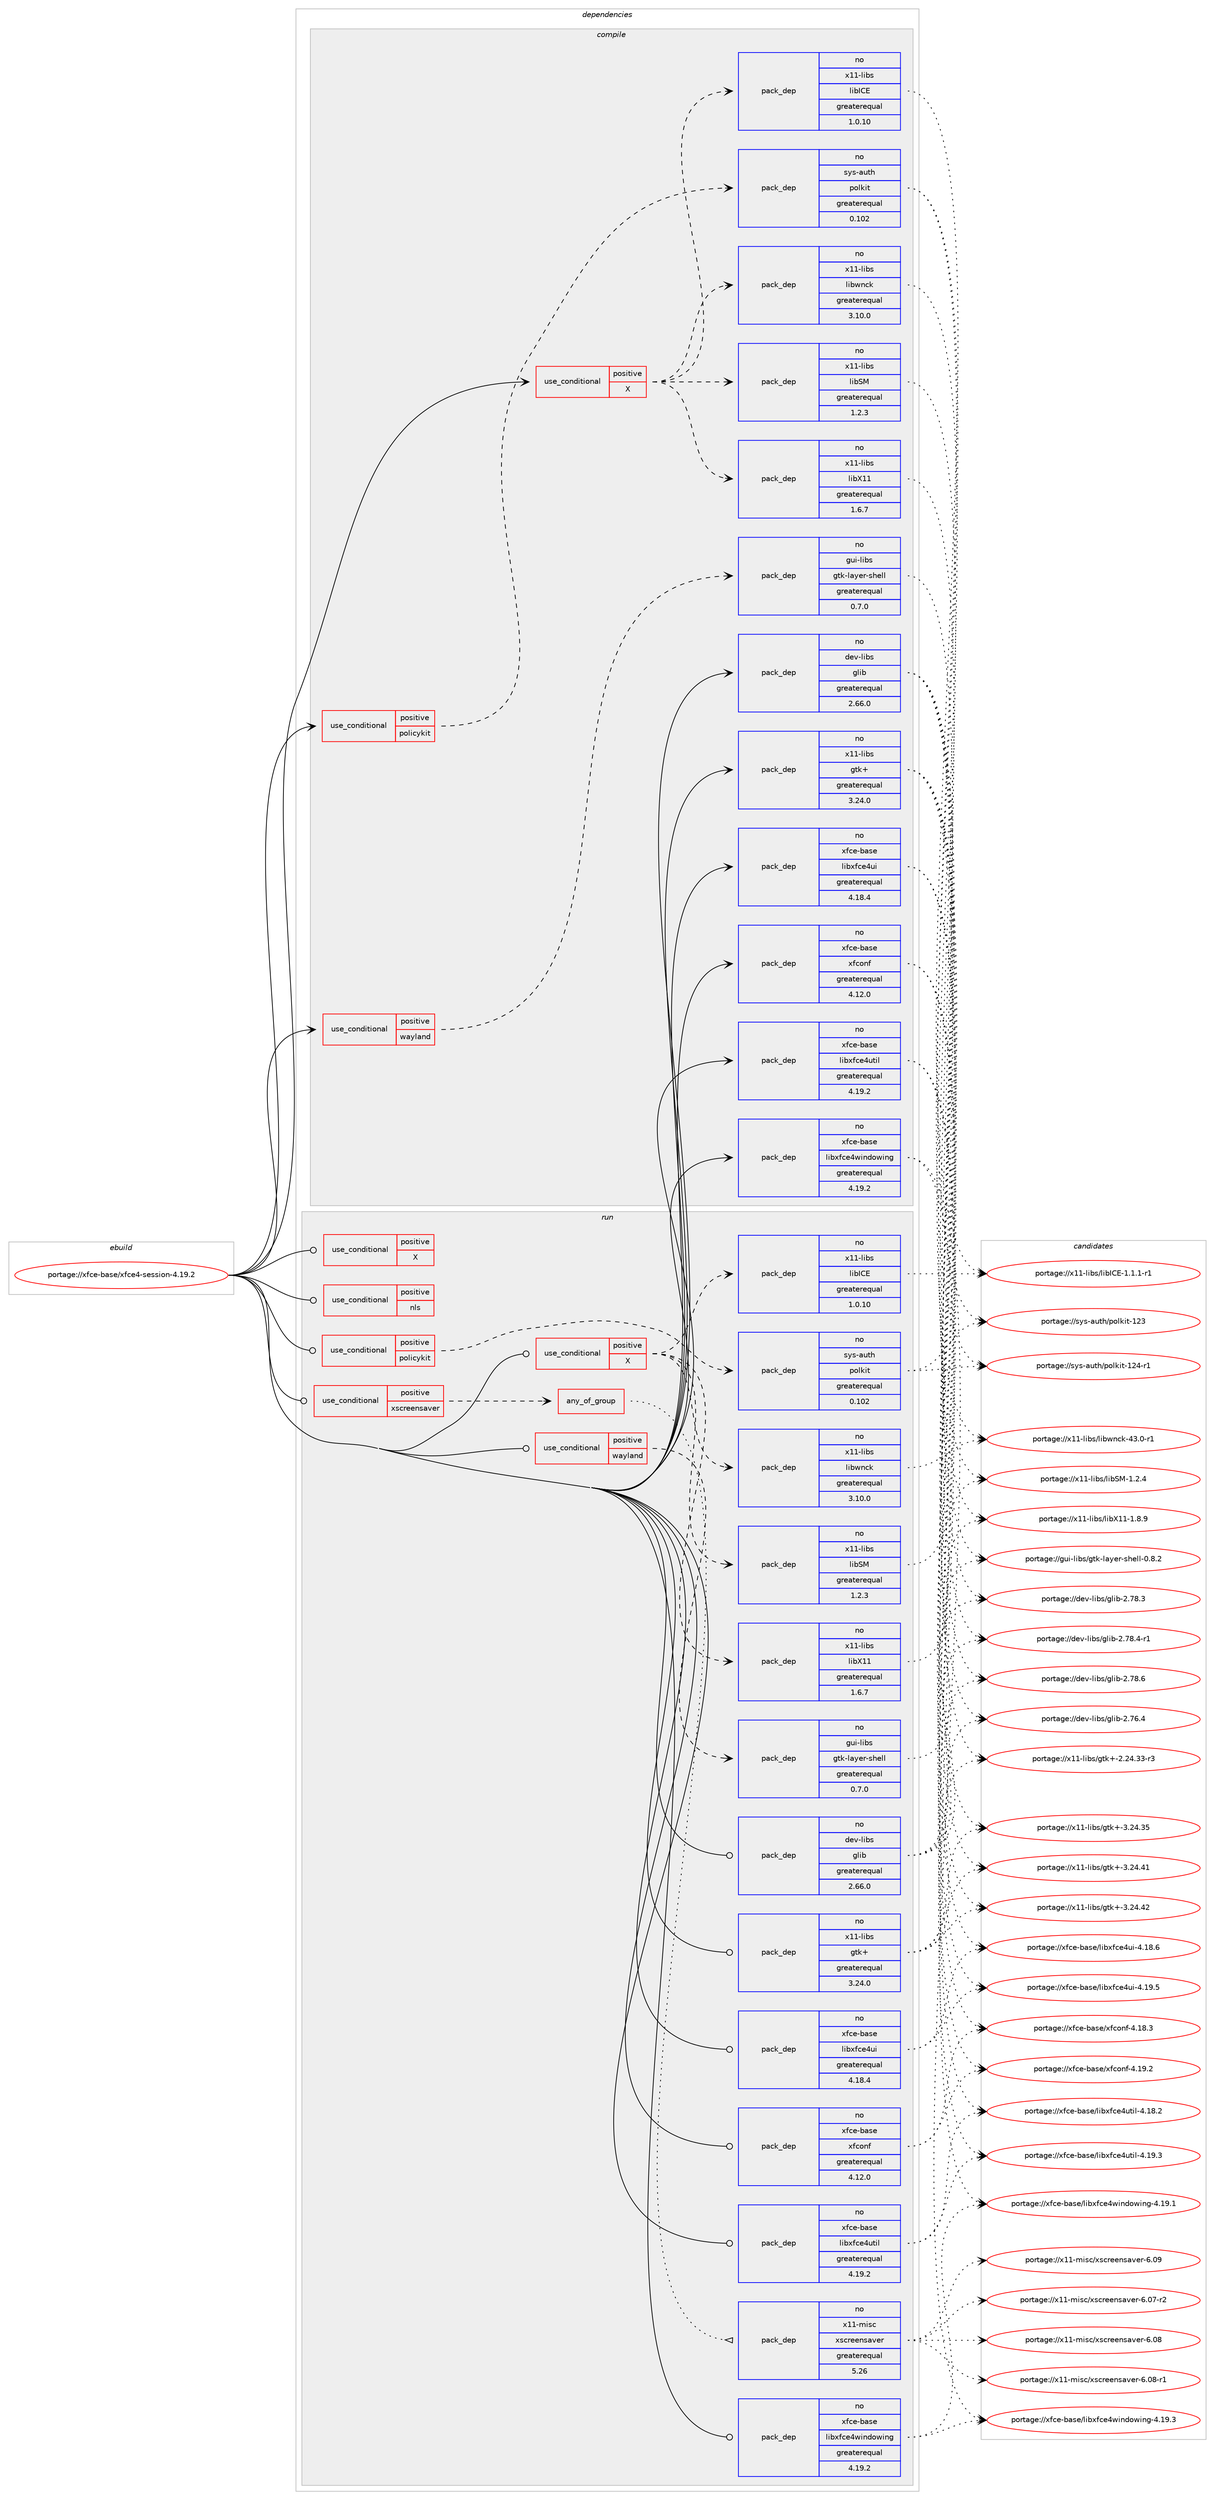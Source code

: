 digraph prolog {

# *************
# Graph options
# *************

newrank=true;
concentrate=true;
compound=true;
graph [rankdir=LR,fontname=Helvetica,fontsize=10,ranksep=1.5];#, ranksep=2.5, nodesep=0.2];
edge  [arrowhead=vee];
node  [fontname=Helvetica,fontsize=10];

# **********
# The ebuild
# **********

subgraph cluster_leftcol {
color=gray;
rank=same;
label=<<i>ebuild</i>>;
id [label="portage://xfce-base/xfce4-session-4.19.2", color=red, width=4, href="../xfce-base/xfce4-session-4.19.2.svg"];
}

# ****************
# The dependencies
# ****************

subgraph cluster_midcol {
color=gray;
label=<<i>dependencies</i>>;
subgraph cluster_compile {
fillcolor="#eeeeee";
style=filled;
label=<<i>compile</i>>;
subgraph cond121626 {
dependency234032 [label=<<TABLE BORDER="0" CELLBORDER="1" CELLSPACING="0" CELLPADDING="4"><TR><TD ROWSPAN="3" CELLPADDING="10">use_conditional</TD></TR><TR><TD>positive</TD></TR><TR><TD>X</TD></TR></TABLE>>, shape=none, color=red];
subgraph pack109039 {
dependency234033 [label=<<TABLE BORDER="0" CELLBORDER="1" CELLSPACING="0" CELLPADDING="4" WIDTH="220"><TR><TD ROWSPAN="6" CELLPADDING="30">pack_dep</TD></TR><TR><TD WIDTH="110">no</TD></TR><TR><TD>x11-libs</TD></TR><TR><TD>libICE</TD></TR><TR><TD>greaterequal</TD></TR><TR><TD>1.0.10</TD></TR></TABLE>>, shape=none, color=blue];
}
dependency234032:e -> dependency234033:w [weight=20,style="dashed",arrowhead="vee"];
subgraph pack109040 {
dependency234034 [label=<<TABLE BORDER="0" CELLBORDER="1" CELLSPACING="0" CELLPADDING="4" WIDTH="220"><TR><TD ROWSPAN="6" CELLPADDING="30">pack_dep</TD></TR><TR><TD WIDTH="110">no</TD></TR><TR><TD>x11-libs</TD></TR><TR><TD>libSM</TD></TR><TR><TD>greaterequal</TD></TR><TR><TD>1.2.3</TD></TR></TABLE>>, shape=none, color=blue];
}
dependency234032:e -> dependency234034:w [weight=20,style="dashed",arrowhead="vee"];
subgraph pack109041 {
dependency234035 [label=<<TABLE BORDER="0" CELLBORDER="1" CELLSPACING="0" CELLPADDING="4" WIDTH="220"><TR><TD ROWSPAN="6" CELLPADDING="30">pack_dep</TD></TR><TR><TD WIDTH="110">no</TD></TR><TR><TD>x11-libs</TD></TR><TR><TD>libX11</TD></TR><TR><TD>greaterequal</TD></TR><TR><TD>1.6.7</TD></TR></TABLE>>, shape=none, color=blue];
}
dependency234032:e -> dependency234035:w [weight=20,style="dashed",arrowhead="vee"];
subgraph pack109042 {
dependency234036 [label=<<TABLE BORDER="0" CELLBORDER="1" CELLSPACING="0" CELLPADDING="4" WIDTH="220"><TR><TD ROWSPAN="6" CELLPADDING="30">pack_dep</TD></TR><TR><TD WIDTH="110">no</TD></TR><TR><TD>x11-libs</TD></TR><TR><TD>libwnck</TD></TR><TR><TD>greaterequal</TD></TR><TR><TD>3.10.0</TD></TR></TABLE>>, shape=none, color=blue];
}
dependency234032:e -> dependency234036:w [weight=20,style="dashed",arrowhead="vee"];
}
id:e -> dependency234032:w [weight=20,style="solid",arrowhead="vee"];
subgraph cond121627 {
dependency234037 [label=<<TABLE BORDER="0" CELLBORDER="1" CELLSPACING="0" CELLPADDING="4"><TR><TD ROWSPAN="3" CELLPADDING="10">use_conditional</TD></TR><TR><TD>positive</TD></TR><TR><TD>policykit</TD></TR></TABLE>>, shape=none, color=red];
subgraph pack109043 {
dependency234038 [label=<<TABLE BORDER="0" CELLBORDER="1" CELLSPACING="0" CELLPADDING="4" WIDTH="220"><TR><TD ROWSPAN="6" CELLPADDING="30">pack_dep</TD></TR><TR><TD WIDTH="110">no</TD></TR><TR><TD>sys-auth</TD></TR><TR><TD>polkit</TD></TR><TR><TD>greaterequal</TD></TR><TR><TD>0.102</TD></TR></TABLE>>, shape=none, color=blue];
}
dependency234037:e -> dependency234038:w [weight=20,style="dashed",arrowhead="vee"];
}
id:e -> dependency234037:w [weight=20,style="solid",arrowhead="vee"];
subgraph cond121628 {
dependency234039 [label=<<TABLE BORDER="0" CELLBORDER="1" CELLSPACING="0" CELLPADDING="4"><TR><TD ROWSPAN="3" CELLPADDING="10">use_conditional</TD></TR><TR><TD>positive</TD></TR><TR><TD>wayland</TD></TR></TABLE>>, shape=none, color=red];
subgraph pack109044 {
dependency234040 [label=<<TABLE BORDER="0" CELLBORDER="1" CELLSPACING="0" CELLPADDING="4" WIDTH="220"><TR><TD ROWSPAN="6" CELLPADDING="30">pack_dep</TD></TR><TR><TD WIDTH="110">no</TD></TR><TR><TD>gui-libs</TD></TR><TR><TD>gtk-layer-shell</TD></TR><TR><TD>greaterequal</TD></TR><TR><TD>0.7.0</TD></TR></TABLE>>, shape=none, color=blue];
}
dependency234039:e -> dependency234040:w [weight=20,style="dashed",arrowhead="vee"];
}
id:e -> dependency234039:w [weight=20,style="solid",arrowhead="vee"];
subgraph pack109045 {
dependency234041 [label=<<TABLE BORDER="0" CELLBORDER="1" CELLSPACING="0" CELLPADDING="4" WIDTH="220"><TR><TD ROWSPAN="6" CELLPADDING="30">pack_dep</TD></TR><TR><TD WIDTH="110">no</TD></TR><TR><TD>dev-libs</TD></TR><TR><TD>glib</TD></TR><TR><TD>greaterequal</TD></TR><TR><TD>2.66.0</TD></TR></TABLE>>, shape=none, color=blue];
}
id:e -> dependency234041:w [weight=20,style="solid",arrowhead="vee"];
subgraph pack109046 {
dependency234042 [label=<<TABLE BORDER="0" CELLBORDER="1" CELLSPACING="0" CELLPADDING="4" WIDTH="220"><TR><TD ROWSPAN="6" CELLPADDING="30">pack_dep</TD></TR><TR><TD WIDTH="110">no</TD></TR><TR><TD>x11-libs</TD></TR><TR><TD>gtk+</TD></TR><TR><TD>greaterequal</TD></TR><TR><TD>3.24.0</TD></TR></TABLE>>, shape=none, color=blue];
}
id:e -> dependency234042:w [weight=20,style="solid",arrowhead="vee"];
subgraph pack109047 {
dependency234043 [label=<<TABLE BORDER="0" CELLBORDER="1" CELLSPACING="0" CELLPADDING="4" WIDTH="220"><TR><TD ROWSPAN="6" CELLPADDING="30">pack_dep</TD></TR><TR><TD WIDTH="110">no</TD></TR><TR><TD>xfce-base</TD></TR><TR><TD>libxfce4ui</TD></TR><TR><TD>greaterequal</TD></TR><TR><TD>4.18.4</TD></TR></TABLE>>, shape=none, color=blue];
}
id:e -> dependency234043:w [weight=20,style="solid",arrowhead="vee"];
subgraph pack109048 {
dependency234044 [label=<<TABLE BORDER="0" CELLBORDER="1" CELLSPACING="0" CELLPADDING="4" WIDTH="220"><TR><TD ROWSPAN="6" CELLPADDING="30">pack_dep</TD></TR><TR><TD WIDTH="110">no</TD></TR><TR><TD>xfce-base</TD></TR><TR><TD>libxfce4util</TD></TR><TR><TD>greaterequal</TD></TR><TR><TD>4.19.2</TD></TR></TABLE>>, shape=none, color=blue];
}
id:e -> dependency234044:w [weight=20,style="solid",arrowhead="vee"];
subgraph pack109049 {
dependency234045 [label=<<TABLE BORDER="0" CELLBORDER="1" CELLSPACING="0" CELLPADDING="4" WIDTH="220"><TR><TD ROWSPAN="6" CELLPADDING="30">pack_dep</TD></TR><TR><TD WIDTH="110">no</TD></TR><TR><TD>xfce-base</TD></TR><TR><TD>libxfce4windowing</TD></TR><TR><TD>greaterequal</TD></TR><TR><TD>4.19.2</TD></TR></TABLE>>, shape=none, color=blue];
}
id:e -> dependency234045:w [weight=20,style="solid",arrowhead="vee"];
subgraph pack109050 {
dependency234046 [label=<<TABLE BORDER="0" CELLBORDER="1" CELLSPACING="0" CELLPADDING="4" WIDTH="220"><TR><TD ROWSPAN="6" CELLPADDING="30">pack_dep</TD></TR><TR><TD WIDTH="110">no</TD></TR><TR><TD>xfce-base</TD></TR><TR><TD>xfconf</TD></TR><TR><TD>greaterequal</TD></TR><TR><TD>4.12.0</TD></TR></TABLE>>, shape=none, color=blue];
}
id:e -> dependency234046:w [weight=20,style="solid",arrowhead="vee"];
}
subgraph cluster_compileandrun {
fillcolor="#eeeeee";
style=filled;
label=<<i>compile and run</i>>;
}
subgraph cluster_run {
fillcolor="#eeeeee";
style=filled;
label=<<i>run</i>>;
subgraph cond121629 {
dependency234047 [label=<<TABLE BORDER="0" CELLBORDER="1" CELLSPACING="0" CELLPADDING="4"><TR><TD ROWSPAN="3" CELLPADDING="10">use_conditional</TD></TR><TR><TD>positive</TD></TR><TR><TD>X</TD></TR></TABLE>>, shape=none, color=red];
# *** BEGIN UNKNOWN DEPENDENCY TYPE (TODO) ***
# dependency234047 -> package_dependency(portage://xfce-base/xfce4-session-4.19.2,run,no,x11-apps,iceauth,none,[,,],[],[])
# *** END UNKNOWN DEPENDENCY TYPE (TODO) ***

}
id:e -> dependency234047:w [weight=20,style="solid",arrowhead="odot"];
subgraph cond121630 {
dependency234048 [label=<<TABLE BORDER="0" CELLBORDER="1" CELLSPACING="0" CELLPADDING="4"><TR><TD ROWSPAN="3" CELLPADDING="10">use_conditional</TD></TR><TR><TD>positive</TD></TR><TR><TD>X</TD></TR></TABLE>>, shape=none, color=red];
subgraph pack109051 {
dependency234049 [label=<<TABLE BORDER="0" CELLBORDER="1" CELLSPACING="0" CELLPADDING="4" WIDTH="220"><TR><TD ROWSPAN="6" CELLPADDING="30">pack_dep</TD></TR><TR><TD WIDTH="110">no</TD></TR><TR><TD>x11-libs</TD></TR><TR><TD>libICE</TD></TR><TR><TD>greaterequal</TD></TR><TR><TD>1.0.10</TD></TR></TABLE>>, shape=none, color=blue];
}
dependency234048:e -> dependency234049:w [weight=20,style="dashed",arrowhead="vee"];
subgraph pack109052 {
dependency234050 [label=<<TABLE BORDER="0" CELLBORDER="1" CELLSPACING="0" CELLPADDING="4" WIDTH="220"><TR><TD ROWSPAN="6" CELLPADDING="30">pack_dep</TD></TR><TR><TD WIDTH="110">no</TD></TR><TR><TD>x11-libs</TD></TR><TR><TD>libSM</TD></TR><TR><TD>greaterequal</TD></TR><TR><TD>1.2.3</TD></TR></TABLE>>, shape=none, color=blue];
}
dependency234048:e -> dependency234050:w [weight=20,style="dashed",arrowhead="vee"];
subgraph pack109053 {
dependency234051 [label=<<TABLE BORDER="0" CELLBORDER="1" CELLSPACING="0" CELLPADDING="4" WIDTH="220"><TR><TD ROWSPAN="6" CELLPADDING="30">pack_dep</TD></TR><TR><TD WIDTH="110">no</TD></TR><TR><TD>x11-libs</TD></TR><TR><TD>libX11</TD></TR><TR><TD>greaterequal</TD></TR><TR><TD>1.6.7</TD></TR></TABLE>>, shape=none, color=blue];
}
dependency234048:e -> dependency234051:w [weight=20,style="dashed",arrowhead="vee"];
subgraph pack109054 {
dependency234052 [label=<<TABLE BORDER="0" CELLBORDER="1" CELLSPACING="0" CELLPADDING="4" WIDTH="220"><TR><TD ROWSPAN="6" CELLPADDING="30">pack_dep</TD></TR><TR><TD WIDTH="110">no</TD></TR><TR><TD>x11-libs</TD></TR><TR><TD>libwnck</TD></TR><TR><TD>greaterequal</TD></TR><TR><TD>3.10.0</TD></TR></TABLE>>, shape=none, color=blue];
}
dependency234048:e -> dependency234052:w [weight=20,style="dashed",arrowhead="vee"];
}
id:e -> dependency234048:w [weight=20,style="solid",arrowhead="odot"];
subgraph cond121631 {
dependency234053 [label=<<TABLE BORDER="0" CELLBORDER="1" CELLSPACING="0" CELLPADDING="4"><TR><TD ROWSPAN="3" CELLPADDING="10">use_conditional</TD></TR><TR><TD>positive</TD></TR><TR><TD>nls</TD></TR></TABLE>>, shape=none, color=red];
# *** BEGIN UNKNOWN DEPENDENCY TYPE (TODO) ***
# dependency234053 -> package_dependency(portage://xfce-base/xfce4-session-4.19.2,run,no,x11-misc,xdg-user-dirs,none,[,,],[],[])
# *** END UNKNOWN DEPENDENCY TYPE (TODO) ***

}
id:e -> dependency234053:w [weight=20,style="solid",arrowhead="odot"];
subgraph cond121632 {
dependency234054 [label=<<TABLE BORDER="0" CELLBORDER="1" CELLSPACING="0" CELLPADDING="4"><TR><TD ROWSPAN="3" CELLPADDING="10">use_conditional</TD></TR><TR><TD>positive</TD></TR><TR><TD>policykit</TD></TR></TABLE>>, shape=none, color=red];
subgraph pack109055 {
dependency234055 [label=<<TABLE BORDER="0" CELLBORDER="1" CELLSPACING="0" CELLPADDING="4" WIDTH="220"><TR><TD ROWSPAN="6" CELLPADDING="30">pack_dep</TD></TR><TR><TD WIDTH="110">no</TD></TR><TR><TD>sys-auth</TD></TR><TR><TD>polkit</TD></TR><TR><TD>greaterequal</TD></TR><TR><TD>0.102</TD></TR></TABLE>>, shape=none, color=blue];
}
dependency234054:e -> dependency234055:w [weight=20,style="dashed",arrowhead="vee"];
}
id:e -> dependency234054:w [weight=20,style="solid",arrowhead="odot"];
subgraph cond121633 {
dependency234056 [label=<<TABLE BORDER="0" CELLBORDER="1" CELLSPACING="0" CELLPADDING="4"><TR><TD ROWSPAN="3" CELLPADDING="10">use_conditional</TD></TR><TR><TD>positive</TD></TR><TR><TD>wayland</TD></TR></TABLE>>, shape=none, color=red];
subgraph pack109056 {
dependency234057 [label=<<TABLE BORDER="0" CELLBORDER="1" CELLSPACING="0" CELLPADDING="4" WIDTH="220"><TR><TD ROWSPAN="6" CELLPADDING="30">pack_dep</TD></TR><TR><TD WIDTH="110">no</TD></TR><TR><TD>gui-libs</TD></TR><TR><TD>gtk-layer-shell</TD></TR><TR><TD>greaterequal</TD></TR><TR><TD>0.7.0</TD></TR></TABLE>>, shape=none, color=blue];
}
dependency234056:e -> dependency234057:w [weight=20,style="dashed",arrowhead="vee"];
}
id:e -> dependency234056:w [weight=20,style="solid",arrowhead="odot"];
subgraph cond121634 {
dependency234058 [label=<<TABLE BORDER="0" CELLBORDER="1" CELLSPACING="0" CELLPADDING="4"><TR><TD ROWSPAN="3" CELLPADDING="10">use_conditional</TD></TR><TR><TD>positive</TD></TR><TR><TD>xscreensaver</TD></TR></TABLE>>, shape=none, color=red];
subgraph any3144 {
dependency234059 [label=<<TABLE BORDER="0" CELLBORDER="1" CELLSPACING="0" CELLPADDING="4"><TR><TD CELLPADDING="10">any_of_group</TD></TR></TABLE>>, shape=none, color=red];# *** BEGIN UNKNOWN DEPENDENCY TYPE (TODO) ***
# dependency234059 -> package_dependency(portage://xfce-base/xfce4-session-4.19.2,run,no,xfce-extra,xfce4-screensaver,none,[,,],[],[])
# *** END UNKNOWN DEPENDENCY TYPE (TODO) ***

subgraph pack109057 {
dependency234060 [label=<<TABLE BORDER="0" CELLBORDER="1" CELLSPACING="0" CELLPADDING="4" WIDTH="220"><TR><TD ROWSPAN="6" CELLPADDING="30">pack_dep</TD></TR><TR><TD WIDTH="110">no</TD></TR><TR><TD>x11-misc</TD></TR><TR><TD>xscreensaver</TD></TR><TR><TD>greaterequal</TD></TR><TR><TD>5.26</TD></TR></TABLE>>, shape=none, color=blue];
}
dependency234059:e -> dependency234060:w [weight=20,style="dotted",arrowhead="oinv"];
# *** BEGIN UNKNOWN DEPENDENCY TYPE (TODO) ***
# dependency234059 -> package_dependency(portage://xfce-base/xfce4-session-4.19.2,run,no,x11-misc,light-locker,none,[,,],[],[])
# *** END UNKNOWN DEPENDENCY TYPE (TODO) ***

}
dependency234058:e -> dependency234059:w [weight=20,style="dashed",arrowhead="vee"];
}
id:e -> dependency234058:w [weight=20,style="solid",arrowhead="odot"];
subgraph pack109058 {
dependency234061 [label=<<TABLE BORDER="0" CELLBORDER="1" CELLSPACING="0" CELLPADDING="4" WIDTH="220"><TR><TD ROWSPAN="6" CELLPADDING="30">pack_dep</TD></TR><TR><TD WIDTH="110">no</TD></TR><TR><TD>dev-libs</TD></TR><TR><TD>glib</TD></TR><TR><TD>greaterequal</TD></TR><TR><TD>2.66.0</TD></TR></TABLE>>, shape=none, color=blue];
}
id:e -> dependency234061:w [weight=20,style="solid",arrowhead="odot"];
# *** BEGIN UNKNOWN DEPENDENCY TYPE (TODO) ***
# id -> package_dependency(portage://xfce-base/xfce4-session-4.19.2,run,no,x11-apps,xrdb,none,[,,],[],[])
# *** END UNKNOWN DEPENDENCY TYPE (TODO) ***

subgraph pack109059 {
dependency234062 [label=<<TABLE BORDER="0" CELLBORDER="1" CELLSPACING="0" CELLPADDING="4" WIDTH="220"><TR><TD ROWSPAN="6" CELLPADDING="30">pack_dep</TD></TR><TR><TD WIDTH="110">no</TD></TR><TR><TD>x11-libs</TD></TR><TR><TD>gtk+</TD></TR><TR><TD>greaterequal</TD></TR><TR><TD>3.24.0</TD></TR></TABLE>>, shape=none, color=blue];
}
id:e -> dependency234062:w [weight=20,style="solid",arrowhead="odot"];
subgraph pack109060 {
dependency234063 [label=<<TABLE BORDER="0" CELLBORDER="1" CELLSPACING="0" CELLPADDING="4" WIDTH="220"><TR><TD ROWSPAN="6" CELLPADDING="30">pack_dep</TD></TR><TR><TD WIDTH="110">no</TD></TR><TR><TD>xfce-base</TD></TR><TR><TD>libxfce4ui</TD></TR><TR><TD>greaterequal</TD></TR><TR><TD>4.18.4</TD></TR></TABLE>>, shape=none, color=blue];
}
id:e -> dependency234063:w [weight=20,style="solid",arrowhead="odot"];
subgraph pack109061 {
dependency234064 [label=<<TABLE BORDER="0" CELLBORDER="1" CELLSPACING="0" CELLPADDING="4" WIDTH="220"><TR><TD ROWSPAN="6" CELLPADDING="30">pack_dep</TD></TR><TR><TD WIDTH="110">no</TD></TR><TR><TD>xfce-base</TD></TR><TR><TD>libxfce4util</TD></TR><TR><TD>greaterequal</TD></TR><TR><TD>4.19.2</TD></TR></TABLE>>, shape=none, color=blue];
}
id:e -> dependency234064:w [weight=20,style="solid",arrowhead="odot"];
subgraph pack109062 {
dependency234065 [label=<<TABLE BORDER="0" CELLBORDER="1" CELLSPACING="0" CELLPADDING="4" WIDTH="220"><TR><TD ROWSPAN="6" CELLPADDING="30">pack_dep</TD></TR><TR><TD WIDTH="110">no</TD></TR><TR><TD>xfce-base</TD></TR><TR><TD>libxfce4windowing</TD></TR><TR><TD>greaterequal</TD></TR><TR><TD>4.19.2</TD></TR></TABLE>>, shape=none, color=blue];
}
id:e -> dependency234065:w [weight=20,style="solid",arrowhead="odot"];
subgraph pack109063 {
dependency234066 [label=<<TABLE BORDER="0" CELLBORDER="1" CELLSPACING="0" CELLPADDING="4" WIDTH="220"><TR><TD ROWSPAN="6" CELLPADDING="30">pack_dep</TD></TR><TR><TD WIDTH="110">no</TD></TR><TR><TD>xfce-base</TD></TR><TR><TD>xfconf</TD></TR><TR><TD>greaterequal</TD></TR><TR><TD>4.12.0</TD></TR></TABLE>>, shape=none, color=blue];
}
id:e -> dependency234066:w [weight=20,style="solid",arrowhead="odot"];
}
}

# **************
# The candidates
# **************

subgraph cluster_choices {
rank=same;
color=gray;
label=<<i>candidates</i>>;

subgraph choice109039 {
color=black;
nodesep=1;
choice1204949451081059811547108105987367694549464946494511449 [label="portage://x11-libs/libICE-1.1.1-r1", color=red, width=4,href="../x11-libs/libICE-1.1.1-r1.svg"];
dependency234033:e -> choice1204949451081059811547108105987367694549464946494511449:w [style=dotted,weight="100"];
}
subgraph choice109040 {
color=black;
nodesep=1;
choice1204949451081059811547108105988377454946504652 [label="portage://x11-libs/libSM-1.2.4", color=red, width=4,href="../x11-libs/libSM-1.2.4.svg"];
dependency234034:e -> choice1204949451081059811547108105988377454946504652:w [style=dotted,weight="100"];
}
subgraph choice109041 {
color=black;
nodesep=1;
choice120494945108105981154710810598884949454946564657 [label="portage://x11-libs/libX11-1.8.9", color=red, width=4,href="../x11-libs/libX11-1.8.9.svg"];
dependency234035:e -> choice120494945108105981154710810598884949454946564657:w [style=dotted,weight="100"];
}
subgraph choice109042 {
color=black;
nodesep=1;
choice1204949451081059811547108105981191109910745525146484511449 [label="portage://x11-libs/libwnck-43.0-r1", color=red, width=4,href="../x11-libs/libwnck-43.0-r1.svg"];
dependency234036:e -> choice1204949451081059811547108105981191109910745525146484511449:w [style=dotted,weight="100"];
}
subgraph choice109043 {
color=black;
nodesep=1;
choice11512111545971171161044711211110810710511645495051 [label="portage://sys-auth/polkit-123", color=red, width=4,href="../sys-auth/polkit-123.svg"];
choice115121115459711711610447112111108107105116454950524511449 [label="portage://sys-auth/polkit-124-r1", color=red, width=4,href="../sys-auth/polkit-124-r1.svg"];
dependency234038:e -> choice11512111545971171161044711211110810710511645495051:w [style=dotted,weight="100"];
dependency234038:e -> choice115121115459711711610447112111108107105116454950524511449:w [style=dotted,weight="100"];
}
subgraph choice109044 {
color=black;
nodesep=1;
choice103117105451081059811547103116107451089712110111445115104101108108454846564650 [label="portage://gui-libs/gtk-layer-shell-0.8.2", color=red, width=4,href="../gui-libs/gtk-layer-shell-0.8.2.svg"];
dependency234040:e -> choice103117105451081059811547103116107451089712110111445115104101108108454846564650:w [style=dotted,weight="100"];
}
subgraph choice109045 {
color=black;
nodesep=1;
choice1001011184510810598115471031081059845504655544652 [label="portage://dev-libs/glib-2.76.4", color=red, width=4,href="../dev-libs/glib-2.76.4.svg"];
choice1001011184510810598115471031081059845504655564651 [label="portage://dev-libs/glib-2.78.3", color=red, width=4,href="../dev-libs/glib-2.78.3.svg"];
choice10010111845108105981154710310810598455046555646524511449 [label="portage://dev-libs/glib-2.78.4-r1", color=red, width=4,href="../dev-libs/glib-2.78.4-r1.svg"];
choice1001011184510810598115471031081059845504655564654 [label="portage://dev-libs/glib-2.78.6", color=red, width=4,href="../dev-libs/glib-2.78.6.svg"];
dependency234041:e -> choice1001011184510810598115471031081059845504655544652:w [style=dotted,weight="100"];
dependency234041:e -> choice1001011184510810598115471031081059845504655564651:w [style=dotted,weight="100"];
dependency234041:e -> choice10010111845108105981154710310810598455046555646524511449:w [style=dotted,weight="100"];
dependency234041:e -> choice1001011184510810598115471031081059845504655564654:w [style=dotted,weight="100"];
}
subgraph choice109046 {
color=black;
nodesep=1;
choice12049494510810598115471031161074345504650524651514511451 [label="portage://x11-libs/gtk+-2.24.33-r3", color=red, width=4,href="../x11-libs/gtk+-2.24.33-r3.svg"];
choice1204949451081059811547103116107434551465052465153 [label="portage://x11-libs/gtk+-3.24.35", color=red, width=4,href="../x11-libs/gtk+-3.24.35.svg"];
choice1204949451081059811547103116107434551465052465249 [label="portage://x11-libs/gtk+-3.24.41", color=red, width=4,href="../x11-libs/gtk+-3.24.41.svg"];
choice1204949451081059811547103116107434551465052465250 [label="portage://x11-libs/gtk+-3.24.42", color=red, width=4,href="../x11-libs/gtk+-3.24.42.svg"];
dependency234042:e -> choice12049494510810598115471031161074345504650524651514511451:w [style=dotted,weight="100"];
dependency234042:e -> choice1204949451081059811547103116107434551465052465153:w [style=dotted,weight="100"];
dependency234042:e -> choice1204949451081059811547103116107434551465052465249:w [style=dotted,weight="100"];
dependency234042:e -> choice1204949451081059811547103116107434551465052465250:w [style=dotted,weight="100"];
}
subgraph choice109047 {
color=black;
nodesep=1;
choice120102991014598971151014710810598120102991015211710545524649564654 [label="portage://xfce-base/libxfce4ui-4.18.6", color=red, width=4,href="../xfce-base/libxfce4ui-4.18.6.svg"];
choice120102991014598971151014710810598120102991015211710545524649574653 [label="portage://xfce-base/libxfce4ui-4.19.5", color=red, width=4,href="../xfce-base/libxfce4ui-4.19.5.svg"];
dependency234043:e -> choice120102991014598971151014710810598120102991015211710545524649564654:w [style=dotted,weight="100"];
dependency234043:e -> choice120102991014598971151014710810598120102991015211710545524649574653:w [style=dotted,weight="100"];
}
subgraph choice109048 {
color=black;
nodesep=1;
choice120102991014598971151014710810598120102991015211711610510845524649564650 [label="portage://xfce-base/libxfce4util-4.18.2", color=red, width=4,href="../xfce-base/libxfce4util-4.18.2.svg"];
choice120102991014598971151014710810598120102991015211711610510845524649574651 [label="portage://xfce-base/libxfce4util-4.19.3", color=red, width=4,href="../xfce-base/libxfce4util-4.19.3.svg"];
dependency234044:e -> choice120102991014598971151014710810598120102991015211711610510845524649564650:w [style=dotted,weight="100"];
dependency234044:e -> choice120102991014598971151014710810598120102991015211711610510845524649574651:w [style=dotted,weight="100"];
}
subgraph choice109049 {
color=black;
nodesep=1;
choice120102991014598971151014710810598120102991015211910511010011111910511010345524649574649 [label="portage://xfce-base/libxfce4windowing-4.19.1", color=red, width=4,href="../xfce-base/libxfce4windowing-4.19.1.svg"];
choice120102991014598971151014710810598120102991015211910511010011111910511010345524649574651 [label="portage://xfce-base/libxfce4windowing-4.19.3", color=red, width=4,href="../xfce-base/libxfce4windowing-4.19.3.svg"];
dependency234045:e -> choice120102991014598971151014710810598120102991015211910511010011111910511010345524649574649:w [style=dotted,weight="100"];
dependency234045:e -> choice120102991014598971151014710810598120102991015211910511010011111910511010345524649574651:w [style=dotted,weight="100"];
}
subgraph choice109050 {
color=black;
nodesep=1;
choice12010299101459897115101471201029911111010245524649564651 [label="portage://xfce-base/xfconf-4.18.3", color=red, width=4,href="../xfce-base/xfconf-4.18.3.svg"];
choice12010299101459897115101471201029911111010245524649574650 [label="portage://xfce-base/xfconf-4.19.2", color=red, width=4,href="../xfce-base/xfconf-4.19.2.svg"];
dependency234046:e -> choice12010299101459897115101471201029911111010245524649564651:w [style=dotted,weight="100"];
dependency234046:e -> choice12010299101459897115101471201029911111010245524649574650:w [style=dotted,weight="100"];
}
subgraph choice109051 {
color=black;
nodesep=1;
choice1204949451081059811547108105987367694549464946494511449 [label="portage://x11-libs/libICE-1.1.1-r1", color=red, width=4,href="../x11-libs/libICE-1.1.1-r1.svg"];
dependency234049:e -> choice1204949451081059811547108105987367694549464946494511449:w [style=dotted,weight="100"];
}
subgraph choice109052 {
color=black;
nodesep=1;
choice1204949451081059811547108105988377454946504652 [label="portage://x11-libs/libSM-1.2.4", color=red, width=4,href="../x11-libs/libSM-1.2.4.svg"];
dependency234050:e -> choice1204949451081059811547108105988377454946504652:w [style=dotted,weight="100"];
}
subgraph choice109053 {
color=black;
nodesep=1;
choice120494945108105981154710810598884949454946564657 [label="portage://x11-libs/libX11-1.8.9", color=red, width=4,href="../x11-libs/libX11-1.8.9.svg"];
dependency234051:e -> choice120494945108105981154710810598884949454946564657:w [style=dotted,weight="100"];
}
subgraph choice109054 {
color=black;
nodesep=1;
choice1204949451081059811547108105981191109910745525146484511449 [label="portage://x11-libs/libwnck-43.0-r1", color=red, width=4,href="../x11-libs/libwnck-43.0-r1.svg"];
dependency234052:e -> choice1204949451081059811547108105981191109910745525146484511449:w [style=dotted,weight="100"];
}
subgraph choice109055 {
color=black;
nodesep=1;
choice11512111545971171161044711211110810710511645495051 [label="portage://sys-auth/polkit-123", color=red, width=4,href="../sys-auth/polkit-123.svg"];
choice115121115459711711610447112111108107105116454950524511449 [label="portage://sys-auth/polkit-124-r1", color=red, width=4,href="../sys-auth/polkit-124-r1.svg"];
dependency234055:e -> choice11512111545971171161044711211110810710511645495051:w [style=dotted,weight="100"];
dependency234055:e -> choice115121115459711711610447112111108107105116454950524511449:w [style=dotted,weight="100"];
}
subgraph choice109056 {
color=black;
nodesep=1;
choice103117105451081059811547103116107451089712110111445115104101108108454846564650 [label="portage://gui-libs/gtk-layer-shell-0.8.2", color=red, width=4,href="../gui-libs/gtk-layer-shell-0.8.2.svg"];
dependency234057:e -> choice103117105451081059811547103116107451089712110111445115104101108108454846564650:w [style=dotted,weight="100"];
}
subgraph choice109057 {
color=black;
nodesep=1;
choice1204949451091051159947120115991141011011101159711810111445544648554511450 [label="portage://x11-misc/xscreensaver-6.07-r2", color=red, width=4,href="../x11-misc/xscreensaver-6.07-r2.svg"];
choice120494945109105115994712011599114101101110115971181011144554464856 [label="portage://x11-misc/xscreensaver-6.08", color=red, width=4,href="../x11-misc/xscreensaver-6.08.svg"];
choice1204949451091051159947120115991141011011101159711810111445544648564511449 [label="portage://x11-misc/xscreensaver-6.08-r1", color=red, width=4,href="../x11-misc/xscreensaver-6.08-r1.svg"];
choice120494945109105115994712011599114101101110115971181011144554464857 [label="portage://x11-misc/xscreensaver-6.09", color=red, width=4,href="../x11-misc/xscreensaver-6.09.svg"];
dependency234060:e -> choice1204949451091051159947120115991141011011101159711810111445544648554511450:w [style=dotted,weight="100"];
dependency234060:e -> choice120494945109105115994712011599114101101110115971181011144554464856:w [style=dotted,weight="100"];
dependency234060:e -> choice1204949451091051159947120115991141011011101159711810111445544648564511449:w [style=dotted,weight="100"];
dependency234060:e -> choice120494945109105115994712011599114101101110115971181011144554464857:w [style=dotted,weight="100"];
}
subgraph choice109058 {
color=black;
nodesep=1;
choice1001011184510810598115471031081059845504655544652 [label="portage://dev-libs/glib-2.76.4", color=red, width=4,href="../dev-libs/glib-2.76.4.svg"];
choice1001011184510810598115471031081059845504655564651 [label="portage://dev-libs/glib-2.78.3", color=red, width=4,href="../dev-libs/glib-2.78.3.svg"];
choice10010111845108105981154710310810598455046555646524511449 [label="portage://dev-libs/glib-2.78.4-r1", color=red, width=4,href="../dev-libs/glib-2.78.4-r1.svg"];
choice1001011184510810598115471031081059845504655564654 [label="portage://dev-libs/glib-2.78.6", color=red, width=4,href="../dev-libs/glib-2.78.6.svg"];
dependency234061:e -> choice1001011184510810598115471031081059845504655544652:w [style=dotted,weight="100"];
dependency234061:e -> choice1001011184510810598115471031081059845504655564651:w [style=dotted,weight="100"];
dependency234061:e -> choice10010111845108105981154710310810598455046555646524511449:w [style=dotted,weight="100"];
dependency234061:e -> choice1001011184510810598115471031081059845504655564654:w [style=dotted,weight="100"];
}
subgraph choice109059 {
color=black;
nodesep=1;
choice12049494510810598115471031161074345504650524651514511451 [label="portage://x11-libs/gtk+-2.24.33-r3", color=red, width=4,href="../x11-libs/gtk+-2.24.33-r3.svg"];
choice1204949451081059811547103116107434551465052465153 [label="portage://x11-libs/gtk+-3.24.35", color=red, width=4,href="../x11-libs/gtk+-3.24.35.svg"];
choice1204949451081059811547103116107434551465052465249 [label="portage://x11-libs/gtk+-3.24.41", color=red, width=4,href="../x11-libs/gtk+-3.24.41.svg"];
choice1204949451081059811547103116107434551465052465250 [label="portage://x11-libs/gtk+-3.24.42", color=red, width=4,href="../x11-libs/gtk+-3.24.42.svg"];
dependency234062:e -> choice12049494510810598115471031161074345504650524651514511451:w [style=dotted,weight="100"];
dependency234062:e -> choice1204949451081059811547103116107434551465052465153:w [style=dotted,weight="100"];
dependency234062:e -> choice1204949451081059811547103116107434551465052465249:w [style=dotted,weight="100"];
dependency234062:e -> choice1204949451081059811547103116107434551465052465250:w [style=dotted,weight="100"];
}
subgraph choice109060 {
color=black;
nodesep=1;
choice120102991014598971151014710810598120102991015211710545524649564654 [label="portage://xfce-base/libxfce4ui-4.18.6", color=red, width=4,href="../xfce-base/libxfce4ui-4.18.6.svg"];
choice120102991014598971151014710810598120102991015211710545524649574653 [label="portage://xfce-base/libxfce4ui-4.19.5", color=red, width=4,href="../xfce-base/libxfce4ui-4.19.5.svg"];
dependency234063:e -> choice120102991014598971151014710810598120102991015211710545524649564654:w [style=dotted,weight="100"];
dependency234063:e -> choice120102991014598971151014710810598120102991015211710545524649574653:w [style=dotted,weight="100"];
}
subgraph choice109061 {
color=black;
nodesep=1;
choice120102991014598971151014710810598120102991015211711610510845524649564650 [label="portage://xfce-base/libxfce4util-4.18.2", color=red, width=4,href="../xfce-base/libxfce4util-4.18.2.svg"];
choice120102991014598971151014710810598120102991015211711610510845524649574651 [label="portage://xfce-base/libxfce4util-4.19.3", color=red, width=4,href="../xfce-base/libxfce4util-4.19.3.svg"];
dependency234064:e -> choice120102991014598971151014710810598120102991015211711610510845524649564650:w [style=dotted,weight="100"];
dependency234064:e -> choice120102991014598971151014710810598120102991015211711610510845524649574651:w [style=dotted,weight="100"];
}
subgraph choice109062 {
color=black;
nodesep=1;
choice120102991014598971151014710810598120102991015211910511010011111910511010345524649574649 [label="portage://xfce-base/libxfce4windowing-4.19.1", color=red, width=4,href="../xfce-base/libxfce4windowing-4.19.1.svg"];
choice120102991014598971151014710810598120102991015211910511010011111910511010345524649574651 [label="portage://xfce-base/libxfce4windowing-4.19.3", color=red, width=4,href="../xfce-base/libxfce4windowing-4.19.3.svg"];
dependency234065:e -> choice120102991014598971151014710810598120102991015211910511010011111910511010345524649574649:w [style=dotted,weight="100"];
dependency234065:e -> choice120102991014598971151014710810598120102991015211910511010011111910511010345524649574651:w [style=dotted,weight="100"];
}
subgraph choice109063 {
color=black;
nodesep=1;
choice12010299101459897115101471201029911111010245524649564651 [label="portage://xfce-base/xfconf-4.18.3", color=red, width=4,href="../xfce-base/xfconf-4.18.3.svg"];
choice12010299101459897115101471201029911111010245524649574650 [label="portage://xfce-base/xfconf-4.19.2", color=red, width=4,href="../xfce-base/xfconf-4.19.2.svg"];
dependency234066:e -> choice12010299101459897115101471201029911111010245524649564651:w [style=dotted,weight="100"];
dependency234066:e -> choice12010299101459897115101471201029911111010245524649574650:w [style=dotted,weight="100"];
}
}

}
